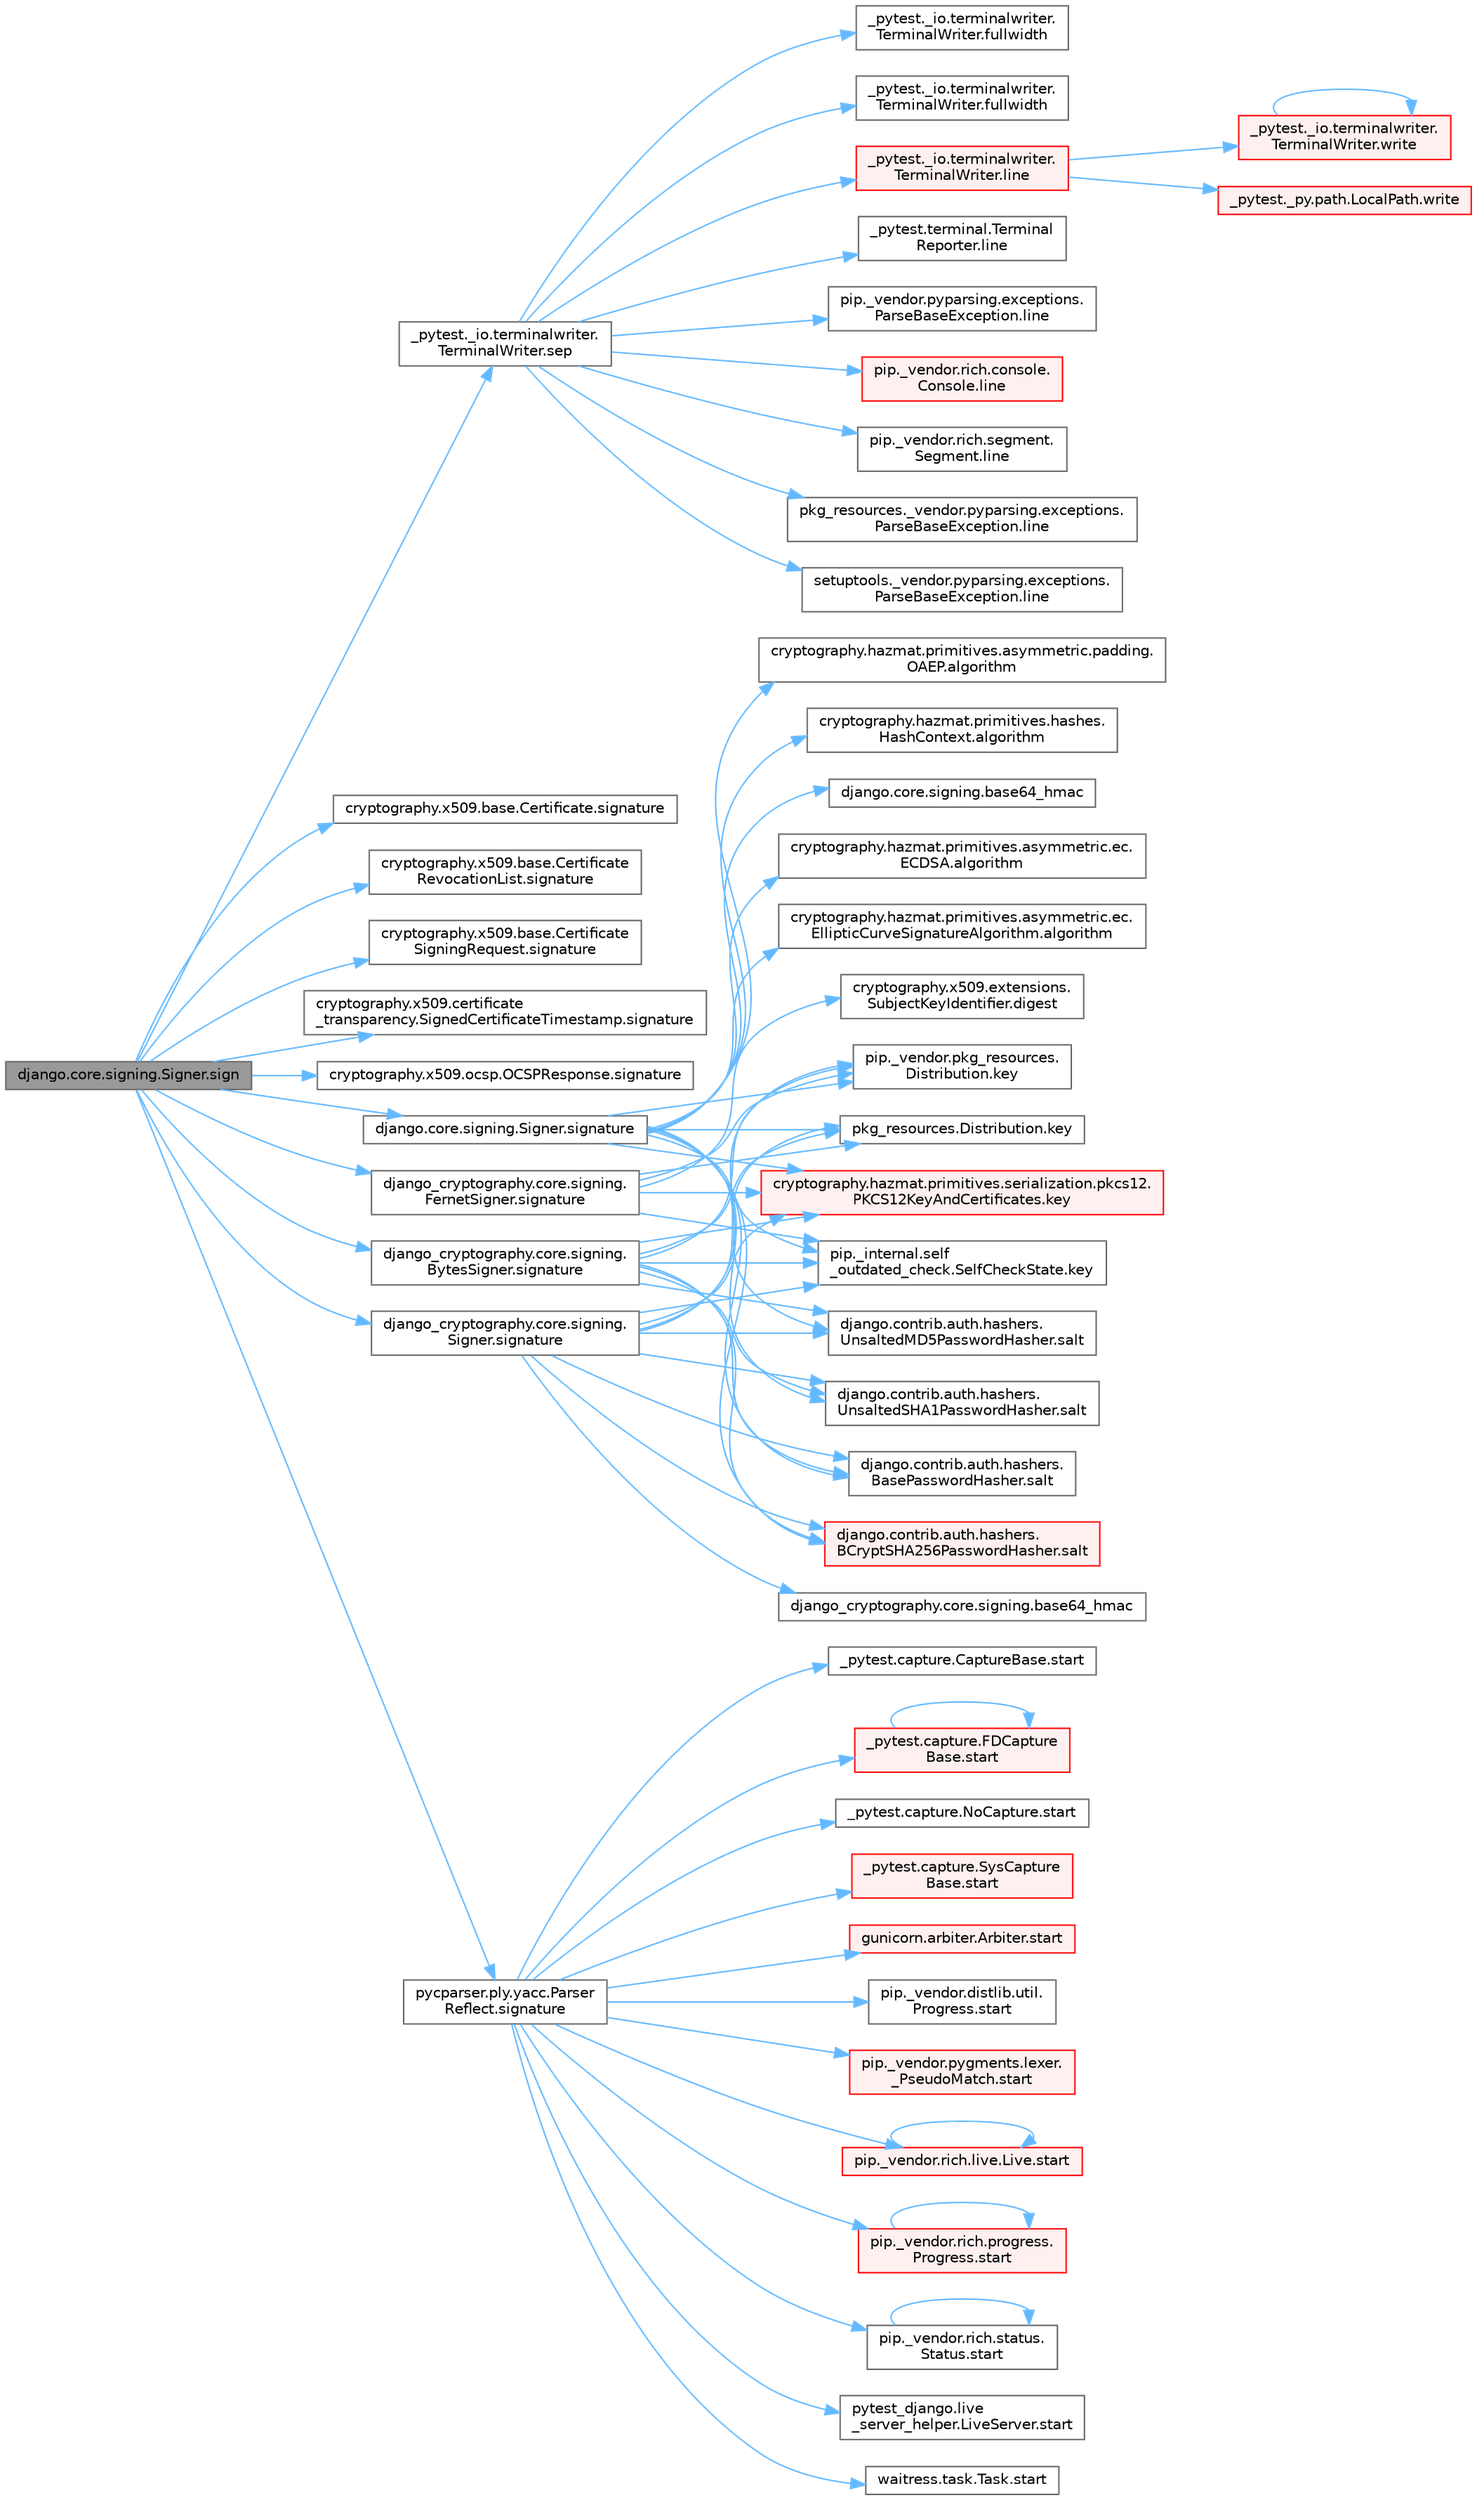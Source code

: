 digraph "django.core.signing.Signer.sign"
{
 // LATEX_PDF_SIZE
  bgcolor="transparent";
  edge [fontname=Helvetica,fontsize=10,labelfontname=Helvetica,labelfontsize=10];
  node [fontname=Helvetica,fontsize=10,shape=box,height=0.2,width=0.4];
  rankdir="LR";
  Node1 [id="Node000001",label="django.core.signing.Signer.sign",height=0.2,width=0.4,color="gray40", fillcolor="grey60", style="filled", fontcolor="black",tooltip=" "];
  Node1 -> Node2 [id="edge1_Node000001_Node000002",color="steelblue1",style="solid",tooltip=" "];
  Node2 [id="Node000002",label="_pytest._io.terminalwriter.\lTerminalWriter.sep",height=0.2,width=0.4,color="grey40", fillcolor="white", style="filled",URL="$class__pytest_1_1__io_1_1terminalwriter_1_1_terminal_writer.html#a9825789953e583960848896c7c201fb8",tooltip=" "];
  Node2 -> Node3 [id="edge2_Node000002_Node000003",color="steelblue1",style="solid",tooltip=" "];
  Node3 [id="Node000003",label="_pytest._io.terminalwriter.\lTerminalWriter.fullwidth",height=0.2,width=0.4,color="grey40", fillcolor="white", style="filled",URL="$class__pytest_1_1__io_1_1terminalwriter_1_1_terminal_writer.html#ae50311a0eabdbd82576186c911df75e1",tooltip=" "];
  Node2 -> Node4 [id="edge3_Node000002_Node000004",color="steelblue1",style="solid",tooltip=" "];
  Node4 [id="Node000004",label="_pytest._io.terminalwriter.\lTerminalWriter.fullwidth",height=0.2,width=0.4,color="grey40", fillcolor="white", style="filled",URL="$class__pytest_1_1__io_1_1terminalwriter_1_1_terminal_writer.html#af76e8737ba6755dc0b6ac47f6737fac9",tooltip=" "];
  Node2 -> Node5 [id="edge4_Node000002_Node000005",color="steelblue1",style="solid",tooltip=" "];
  Node5 [id="Node000005",label="_pytest._io.terminalwriter.\lTerminalWriter.line",height=0.2,width=0.4,color="red", fillcolor="#FFF0F0", style="filled",URL="$class__pytest_1_1__io_1_1terminalwriter_1_1_terminal_writer.html#a70c206b6c71b946771673c95d93d5d5a",tooltip=" "];
  Node5 -> Node6 [id="edge5_Node000005_Node000006",color="steelblue1",style="solid",tooltip=" "];
  Node6 [id="Node000006",label="_pytest._io.terminalwriter.\lTerminalWriter.write",height=0.2,width=0.4,color="red", fillcolor="#FFF0F0", style="filled",URL="$class__pytest_1_1__io_1_1terminalwriter_1_1_terminal_writer.html#ab011b237aec5bafbe3761ee6eceaa5b1",tooltip=" "];
  Node6 -> Node6 [id="edge6_Node000006_Node000006",color="steelblue1",style="solid",tooltip=" "];
  Node5 -> Node2376 [id="edge7_Node000005_Node002376",color="steelblue1",style="solid",tooltip=" "];
  Node2376 [id="Node002376",label="_pytest._py.path.LocalPath.write",height=0.2,width=0.4,color="red", fillcolor="#FFF0F0", style="filled",URL="$class__pytest_1_1__py_1_1path_1_1_local_path.html#a8f782fcf3e7b991a42259724f3d25de2",tooltip=" "];
  Node2 -> Node313 [id="edge8_Node000002_Node000313",color="steelblue1",style="solid",tooltip=" "];
  Node313 [id="Node000313",label="_pytest.terminal.Terminal\lReporter.line",height=0.2,width=0.4,color="grey40", fillcolor="white", style="filled",URL="$class__pytest_1_1terminal_1_1_terminal_reporter.html#a93c0c8ead6fc609ded513a82b16b30d6",tooltip=" "];
  Node2 -> Node314 [id="edge9_Node000002_Node000314",color="steelblue1",style="solid",tooltip=" "];
  Node314 [id="Node000314",label="pip._vendor.pyparsing.exceptions.\lParseBaseException.line",height=0.2,width=0.4,color="grey40", fillcolor="white", style="filled",URL="$classpip_1_1__vendor_1_1pyparsing_1_1exceptions_1_1_parse_base_exception.html#aa2329017443b8e4ac6f0415a61e18938",tooltip=" "];
  Node2 -> Node315 [id="edge10_Node000002_Node000315",color="steelblue1",style="solid",tooltip=" "];
  Node315 [id="Node000315",label="pip._vendor.rich.console.\lConsole.line",height=0.2,width=0.4,color="red", fillcolor="#FFF0F0", style="filled",URL="$classpip_1_1__vendor_1_1rich_1_1console_1_1_console.html#a41d951735692dcacd03f429df410629c",tooltip=" "];
  Node2 -> Node4434 [id="edge11_Node000002_Node004434",color="steelblue1",style="solid",tooltip=" "];
  Node4434 [id="Node004434",label="pip._vendor.rich.segment.\lSegment.line",height=0.2,width=0.4,color="grey40", fillcolor="white", style="filled",URL="$classpip_1_1__vendor_1_1rich_1_1segment_1_1_segment.html#a1d04079b7b56d7149c9f695a7005053c",tooltip=" "];
  Node2 -> Node4435 [id="edge12_Node000002_Node004435",color="steelblue1",style="solid",tooltip=" "];
  Node4435 [id="Node004435",label="pkg_resources._vendor.pyparsing.exceptions.\lParseBaseException.line",height=0.2,width=0.4,color="grey40", fillcolor="white", style="filled",URL="$classpkg__resources_1_1__vendor_1_1pyparsing_1_1exceptions_1_1_parse_base_exception.html#a0008de93649d601aee59f9355b7db231",tooltip=" "];
  Node2 -> Node4436 [id="edge13_Node000002_Node004436",color="steelblue1",style="solid",tooltip=" "];
  Node4436 [id="Node004436",label="setuptools._vendor.pyparsing.exceptions.\lParseBaseException.line",height=0.2,width=0.4,color="grey40", fillcolor="white", style="filled",URL="$classsetuptools_1_1__vendor_1_1pyparsing_1_1exceptions_1_1_parse_base_exception.html#ac4e957463d1b83df668df7d619160a90",tooltip=" "];
  Node1 -> Node4526 [id="edge14_Node000001_Node004526",color="steelblue1",style="solid",tooltip=" "];
  Node4526 [id="Node004526",label="cryptography.x509.base.Certificate.signature",height=0.2,width=0.4,color="grey40", fillcolor="white", style="filled",URL="$classcryptography_1_1x509_1_1base_1_1_certificate.html#abe382db1f1477ad37a320347462ba3cd",tooltip=" "];
  Node1 -> Node4527 [id="edge15_Node000001_Node004527",color="steelblue1",style="solid",tooltip=" "];
  Node4527 [id="Node004527",label="cryptography.x509.base.Certificate\lRevocationList.signature",height=0.2,width=0.4,color="grey40", fillcolor="white", style="filled",URL="$classcryptography_1_1x509_1_1base_1_1_certificate_revocation_list.html#ad0c23769cb190f5a11a1b229d62cb410",tooltip=" "];
  Node1 -> Node4528 [id="edge16_Node000001_Node004528",color="steelblue1",style="solid",tooltip=" "];
  Node4528 [id="Node004528",label="cryptography.x509.base.Certificate\lSigningRequest.signature",height=0.2,width=0.4,color="grey40", fillcolor="white", style="filled",URL="$classcryptography_1_1x509_1_1base_1_1_certificate_signing_request.html#a2029eee4c35ef65bded299f8b515a4e0",tooltip=" "];
  Node1 -> Node4529 [id="edge17_Node000001_Node004529",color="steelblue1",style="solid",tooltip=" "];
  Node4529 [id="Node004529",label="cryptography.x509.certificate\l_transparency.SignedCertificateTimestamp.signature",height=0.2,width=0.4,color="grey40", fillcolor="white", style="filled",URL="$classcryptography_1_1x509_1_1certificate__transparency_1_1_signed_certificate_timestamp.html#aa3a086336b0cdba91732d8531fae4a10",tooltip=" "];
  Node1 -> Node4530 [id="edge18_Node000001_Node004530",color="steelblue1",style="solid",tooltip=" "];
  Node4530 [id="Node004530",label="cryptography.x509.ocsp.OCSPResponse.signature",height=0.2,width=0.4,color="grey40", fillcolor="white", style="filled",URL="$classcryptography_1_1x509_1_1ocsp_1_1_o_c_s_p_response.html#abb37db8ca0b02091036d2dad9476fa5a",tooltip=" "];
  Node1 -> Node4531 [id="edge19_Node000001_Node004531",color="steelblue1",style="solid",tooltip=" "];
  Node4531 [id="Node004531",label="django.core.signing.Signer.signature",height=0.2,width=0.4,color="grey40", fillcolor="white", style="filled",URL="$classdjango_1_1core_1_1signing_1_1_signer.html#a7f07d25e055e1c12121ac821012efb46",tooltip=" "];
  Node4531 -> Node980 [id="edge20_Node004531_Node000980",color="steelblue1",style="solid",tooltip=" "];
  Node980 [id="Node000980",label="cryptography.hazmat.primitives.asymmetric.ec.\lECDSA.algorithm",height=0.2,width=0.4,color="grey40", fillcolor="white", style="filled",URL="$classcryptography_1_1hazmat_1_1primitives_1_1asymmetric_1_1ec_1_1_e_c_d_s_a.html#af8b2ad5654a22d6881ca280f065703ab",tooltip=" "];
  Node4531 -> Node981 [id="edge21_Node004531_Node000981",color="steelblue1",style="solid",tooltip=" "];
  Node981 [id="Node000981",label="cryptography.hazmat.primitives.asymmetric.ec.\lEllipticCurveSignatureAlgorithm.algorithm",height=0.2,width=0.4,color="grey40", fillcolor="white", style="filled",URL="$classcryptography_1_1hazmat_1_1primitives_1_1asymmetric_1_1ec_1_1_elliptic_curve_signature_algorithm.html#ac96045f23c0e56192e7e9e071d3ed60a",tooltip=" "];
  Node4531 -> Node982 [id="edge22_Node004531_Node000982",color="steelblue1",style="solid",tooltip=" "];
  Node982 [id="Node000982",label="cryptography.hazmat.primitives.asymmetric.padding.\lOAEP.algorithm",height=0.2,width=0.4,color="grey40", fillcolor="white", style="filled",URL="$classcryptography_1_1hazmat_1_1primitives_1_1asymmetric_1_1padding_1_1_o_a_e_p.html#ad6f452615df34bef1b5a039c8fb5e11e",tooltip=" "];
  Node4531 -> Node983 [id="edge23_Node004531_Node000983",color="steelblue1",style="solid",tooltip=" "];
  Node983 [id="Node000983",label="cryptography.hazmat.primitives.hashes.\lHashContext.algorithm",height=0.2,width=0.4,color="grey40", fillcolor="white", style="filled",URL="$classcryptography_1_1hazmat_1_1primitives_1_1hashes_1_1_hash_context.html#af82b9ea0836393b48314ae5c78191c66",tooltip=" "];
  Node4531 -> Node4532 [id="edge24_Node004531_Node004532",color="steelblue1",style="solid",tooltip=" "];
  Node4532 [id="Node004532",label="django.core.signing.base64_hmac",height=0.2,width=0.4,color="grey40", fillcolor="white", style="filled",URL="$namespacedjango_1_1core_1_1signing.html#ae2baef9a89fd334f29f78213187c2da7",tooltip=" "];
  Node4531 -> Node1638 [id="edge25_Node004531_Node001638",color="steelblue1",style="solid",tooltip=" "];
  Node1638 [id="Node001638",label="cryptography.hazmat.primitives.serialization.pkcs12.\lPKCS12KeyAndCertificates.key",height=0.2,width=0.4,color="red", fillcolor="#FFF0F0", style="filled",URL="$classcryptography_1_1hazmat_1_1primitives_1_1serialization_1_1pkcs12_1_1_p_k_c_s12_key_and_certificates.html#a68c96f0159db00a916d17639b9971216",tooltip=" "];
  Node4531 -> Node1639 [id="edge26_Node004531_Node001639",color="steelblue1",style="solid",tooltip=" "];
  Node1639 [id="Node001639",label="pip._internal.self\l_outdated_check.SelfCheckState.key",height=0.2,width=0.4,color="grey40", fillcolor="white", style="filled",URL="$classpip_1_1__internal_1_1self__outdated__check_1_1_self_check_state.html#aa0b308aa8fb5e715fe0f904b41d19e5b",tooltip=" "];
  Node4531 -> Node1640 [id="edge27_Node004531_Node001640",color="steelblue1",style="solid",tooltip=" "];
  Node1640 [id="Node001640",label="pip._vendor.pkg_resources.\lDistribution.key",height=0.2,width=0.4,color="grey40", fillcolor="white", style="filled",URL="$classpip_1_1__vendor_1_1pkg__resources_1_1_distribution.html#a9e24924b9eaf20e2250120469bea67ee",tooltip=" "];
  Node4531 -> Node1641 [id="edge28_Node004531_Node001641",color="steelblue1",style="solid",tooltip=" "];
  Node1641 [id="Node001641",label="pkg_resources.Distribution.key",height=0.2,width=0.4,color="grey40", fillcolor="white", style="filled",URL="$classpkg__resources_1_1_distribution.html#a221743d4b30a8c53cd7fe9feeb12366a",tooltip=" "];
  Node4531 -> Node4533 [id="edge29_Node004531_Node004533",color="steelblue1",style="solid",tooltip=" "];
  Node4533 [id="Node004533",label="django.contrib.auth.hashers.\lBasePasswordHasher.salt",height=0.2,width=0.4,color="grey40", fillcolor="white", style="filled",URL="$classdjango_1_1contrib_1_1auth_1_1hashers_1_1_base_password_hasher.html#a384b33ba4e26a793993f9f7b4e12c09c",tooltip=" "];
  Node4531 -> Node4534 [id="edge30_Node004531_Node004534",color="steelblue1",style="solid",tooltip=" "];
  Node4534 [id="Node004534",label="django.contrib.auth.hashers.\lBCryptSHA256PasswordHasher.salt",height=0.2,width=0.4,color="red", fillcolor="#FFF0F0", style="filled",URL="$classdjango_1_1contrib_1_1auth_1_1hashers_1_1_b_crypt_s_h_a256_password_hasher.html#a8bf9448c637933b786cf0fd4dfa3b346",tooltip=" "];
  Node4531 -> Node4535 [id="edge31_Node004531_Node004535",color="steelblue1",style="solid",tooltip=" "];
  Node4535 [id="Node004535",label="django.contrib.auth.hashers.\lUnsaltedMD5PasswordHasher.salt",height=0.2,width=0.4,color="grey40", fillcolor="white", style="filled",URL="$classdjango_1_1contrib_1_1auth_1_1hashers_1_1_unsalted_m_d5_password_hasher.html#a55ec2ff3aa556a85961548c66bc9650a",tooltip=" "];
  Node4531 -> Node4536 [id="edge32_Node004531_Node004536",color="steelblue1",style="solid",tooltip=" "];
  Node4536 [id="Node004536",label="django.contrib.auth.hashers.\lUnsaltedSHA1PasswordHasher.salt",height=0.2,width=0.4,color="grey40", fillcolor="white", style="filled",URL="$classdjango_1_1contrib_1_1auth_1_1hashers_1_1_unsalted_s_h_a1_password_hasher.html#a3963b9e4bd48e30c9d7dca880da4e1fc",tooltip=" "];
  Node1 -> Node4537 [id="edge33_Node000001_Node004537",color="steelblue1",style="solid",tooltip=" "];
  Node4537 [id="Node004537",label="django_cryptography.core.signing.\lBytesSigner.signature",height=0.2,width=0.4,color="grey40", fillcolor="white", style="filled",URL="$classdjango__cryptography_1_1core_1_1signing_1_1_bytes_signer.html#a90cc9a96f9ef73301790d9762e653f19",tooltip=" "];
  Node4537 -> Node1638 [id="edge34_Node004537_Node001638",color="steelblue1",style="solid",tooltip=" "];
  Node4537 -> Node1639 [id="edge35_Node004537_Node001639",color="steelblue1",style="solid",tooltip=" "];
  Node4537 -> Node1640 [id="edge36_Node004537_Node001640",color="steelblue1",style="solid",tooltip=" "];
  Node4537 -> Node1641 [id="edge37_Node004537_Node001641",color="steelblue1",style="solid",tooltip=" "];
  Node4537 -> Node4533 [id="edge38_Node004537_Node004533",color="steelblue1",style="solid",tooltip=" "];
  Node4537 -> Node4534 [id="edge39_Node004537_Node004534",color="steelblue1",style="solid",tooltip=" "];
  Node4537 -> Node4535 [id="edge40_Node004537_Node004535",color="steelblue1",style="solid",tooltip=" "];
  Node4537 -> Node4536 [id="edge41_Node004537_Node004536",color="steelblue1",style="solid",tooltip=" "];
  Node1 -> Node4538 [id="edge42_Node000001_Node004538",color="steelblue1",style="solid",tooltip=" "];
  Node4538 [id="Node004538",label="django_cryptography.core.signing.\lFernetSigner.signature",height=0.2,width=0.4,color="grey40", fillcolor="white", style="filled",URL="$classdjango__cryptography_1_1core_1_1signing_1_1_fernet_signer.html#a0912526a3736344cb70cb986f6ed9ae7",tooltip=" "];
  Node4538 -> Node988 [id="edge43_Node004538_Node000988",color="steelblue1",style="solid",tooltip=" "];
  Node988 [id="Node000988",label="cryptography.x509.extensions.\lSubjectKeyIdentifier.digest",height=0.2,width=0.4,color="grey40", fillcolor="white", style="filled",URL="$classcryptography_1_1x509_1_1extensions_1_1_subject_key_identifier.html#a7bc3b4e8d5360d83165d8c309c57f98d",tooltip=" "];
  Node4538 -> Node1638 [id="edge44_Node004538_Node001638",color="steelblue1",style="solid",tooltip=" "];
  Node4538 -> Node1639 [id="edge45_Node004538_Node001639",color="steelblue1",style="solid",tooltip=" "];
  Node4538 -> Node1640 [id="edge46_Node004538_Node001640",color="steelblue1",style="solid",tooltip=" "];
  Node4538 -> Node1641 [id="edge47_Node004538_Node001641",color="steelblue1",style="solid",tooltip=" "];
  Node1 -> Node4539 [id="edge48_Node000001_Node004539",color="steelblue1",style="solid",tooltip=" "];
  Node4539 [id="Node004539",label="django_cryptography.core.signing.\lSigner.signature",height=0.2,width=0.4,color="grey40", fillcolor="white", style="filled",URL="$classdjango__cryptography_1_1core_1_1signing_1_1_signer.html#ad71de574e6dffcf1fab21a8ecac7c516",tooltip=" "];
  Node4539 -> Node4540 [id="edge49_Node004539_Node004540",color="steelblue1",style="solid",tooltip=" "];
  Node4540 [id="Node004540",label="django_cryptography.core.signing.base64_hmac",height=0.2,width=0.4,color="grey40", fillcolor="white", style="filled",URL="$namespacedjango__cryptography_1_1core_1_1signing.html#ae98a96093c40965aaba90c1fe121efb2",tooltip=" "];
  Node4539 -> Node1638 [id="edge50_Node004539_Node001638",color="steelblue1",style="solid",tooltip=" "];
  Node4539 -> Node1639 [id="edge51_Node004539_Node001639",color="steelblue1",style="solid",tooltip=" "];
  Node4539 -> Node1640 [id="edge52_Node004539_Node001640",color="steelblue1",style="solid",tooltip=" "];
  Node4539 -> Node1641 [id="edge53_Node004539_Node001641",color="steelblue1",style="solid",tooltip=" "];
  Node4539 -> Node4533 [id="edge54_Node004539_Node004533",color="steelblue1",style="solid",tooltip=" "];
  Node4539 -> Node4534 [id="edge55_Node004539_Node004534",color="steelblue1",style="solid",tooltip=" "];
  Node4539 -> Node4535 [id="edge56_Node004539_Node004535",color="steelblue1",style="solid",tooltip=" "];
  Node4539 -> Node4536 [id="edge57_Node004539_Node004536",color="steelblue1",style="solid",tooltip=" "];
  Node1 -> Node4541 [id="edge58_Node000001_Node004541",color="steelblue1",style="solid",tooltip=" "];
  Node4541 [id="Node004541",label="pycparser.ply.yacc.Parser\lReflect.signature",height=0.2,width=0.4,color="grey40", fillcolor="white", style="filled",URL="$classpycparser_1_1ply_1_1yacc_1_1_parser_reflect.html#a525f61d23491eeae554ac65afedd0a5b",tooltip=" "];
  Node4541 -> Node1313 [id="edge59_Node004541_Node001313",color="steelblue1",style="solid",tooltip=" "];
  Node1313 [id="Node001313",label="_pytest.capture.CaptureBase.start",height=0.2,width=0.4,color="grey40", fillcolor="white", style="filled",URL="$class__pytest_1_1capture_1_1_capture_base.html#aa950255d21f396239be8f4f8ce14e8c9",tooltip=" "];
  Node4541 -> Node1314 [id="edge60_Node004541_Node001314",color="steelblue1",style="solid",tooltip=" "];
  Node1314 [id="Node001314",label="_pytest.capture.FDCapture\lBase.start",height=0.2,width=0.4,color="red", fillcolor="#FFF0F0", style="filled",URL="$class__pytest_1_1capture_1_1_f_d_capture_base.html#a2222a82f00c20f3946eaa6d6830b2acb",tooltip=" "];
  Node1314 -> Node1314 [id="edge61_Node001314_Node001314",color="steelblue1",style="solid",tooltip=" "];
  Node4541 -> Node1315 [id="edge62_Node004541_Node001315",color="steelblue1",style="solid",tooltip=" "];
  Node1315 [id="Node001315",label="_pytest.capture.NoCapture.start",height=0.2,width=0.4,color="grey40", fillcolor="white", style="filled",URL="$class__pytest_1_1capture_1_1_no_capture.html#a4bf9401cf575894cabf249a3d0d358e1",tooltip=" "];
  Node4541 -> Node1316 [id="edge63_Node004541_Node001316",color="steelblue1",style="solid",tooltip=" "];
  Node1316 [id="Node001316",label="_pytest.capture.SysCapture\lBase.start",height=0.2,width=0.4,color="red", fillcolor="#FFF0F0", style="filled",URL="$class__pytest_1_1capture_1_1_sys_capture_base.html#a6b073e20650b42405958221a49a44f1b",tooltip=" "];
  Node4541 -> Node1317 [id="edge64_Node004541_Node001317",color="steelblue1",style="solid",tooltip=" "];
  Node1317 [id="Node001317",label="gunicorn.arbiter.Arbiter.start",height=0.2,width=0.4,color="red", fillcolor="#FFF0F0", style="filled",URL="$classgunicorn_1_1arbiter_1_1_arbiter.html#a9abc475f491622dde84515bdde802f2e",tooltip=" "];
  Node4541 -> Node4253 [id="edge65_Node004541_Node004253",color="steelblue1",style="solid",tooltip=" "];
  Node4253 [id="Node004253",label="pip._vendor.distlib.util.\lProgress.start",height=0.2,width=0.4,color="grey40", fillcolor="white", style="filled",URL="$classpip_1_1__vendor_1_1distlib_1_1util_1_1_progress.html#ac37fb847f1e87d43ede785ef076f64c4",tooltip=" "];
  Node4541 -> Node4254 [id="edge66_Node004541_Node004254",color="steelblue1",style="solid",tooltip=" "];
  Node4254 [id="Node004254",label="pip._vendor.pygments.lexer.\l_PseudoMatch.start",height=0.2,width=0.4,color="red", fillcolor="#FFF0F0", style="filled",URL="$classpip_1_1__vendor_1_1pygments_1_1lexer_1_1___pseudo_match.html#a0dab1b29c0e2ed959d3494125b5a1bdc",tooltip=" "];
  Node4541 -> Node4255 [id="edge67_Node004541_Node004255",color="steelblue1",style="solid",tooltip=" "];
  Node4255 [id="Node004255",label="pip._vendor.rich.live.Live.start",height=0.2,width=0.4,color="red", fillcolor="#FFF0F0", style="filled",URL="$classpip_1_1__vendor_1_1rich_1_1live_1_1_live.html#a7216ec35a1494a83ed749407ef4e0c40",tooltip=" "];
  Node4255 -> Node4255 [id="edge68_Node004255_Node004255",color="steelblue1",style="solid",tooltip=" "];
  Node4541 -> Node4257 [id="edge69_Node004541_Node004257",color="steelblue1",style="solid",tooltip=" "];
  Node4257 [id="Node004257",label="pip._vendor.rich.progress.\lProgress.start",height=0.2,width=0.4,color="red", fillcolor="#FFF0F0", style="filled",URL="$classpip_1_1__vendor_1_1rich_1_1progress_1_1_progress.html#ad90c9b221cd715a310f6421a8fbe9f91",tooltip=" "];
  Node4257 -> Node4257 [id="edge70_Node004257_Node004257",color="steelblue1",style="solid",tooltip=" "];
  Node4541 -> Node4258 [id="edge71_Node004541_Node004258",color="steelblue1",style="solid",tooltip=" "];
  Node4258 [id="Node004258",label="pip._vendor.rich.status.\lStatus.start",height=0.2,width=0.4,color="grey40", fillcolor="white", style="filled",URL="$classpip_1_1__vendor_1_1rich_1_1status_1_1_status.html#a154230e1d72001e5b9423fe730477b50",tooltip=" "];
  Node4258 -> Node4258 [id="edge72_Node004258_Node004258",color="steelblue1",style="solid",tooltip=" "];
  Node4541 -> Node4259 [id="edge73_Node004541_Node004259",color="steelblue1",style="solid",tooltip=" "];
  Node4259 [id="Node004259",label="pytest_django.live\l_server_helper.LiveServer.start",height=0.2,width=0.4,color="grey40", fillcolor="white", style="filled",URL="$classpytest__django_1_1live__server__helper_1_1_live_server.html#ae32345838ccb36ae81fa401897eff92e",tooltip=" "];
  Node4541 -> Node4260 [id="edge74_Node004541_Node004260",color="steelblue1",style="solid",tooltip=" "];
  Node4260 [id="Node004260",label="waitress.task.Task.start",height=0.2,width=0.4,color="grey40", fillcolor="white", style="filled",URL="$classwaitress_1_1task_1_1_task.html#a956f0158d2b92d49063e889441143f99",tooltip=" "];
}
